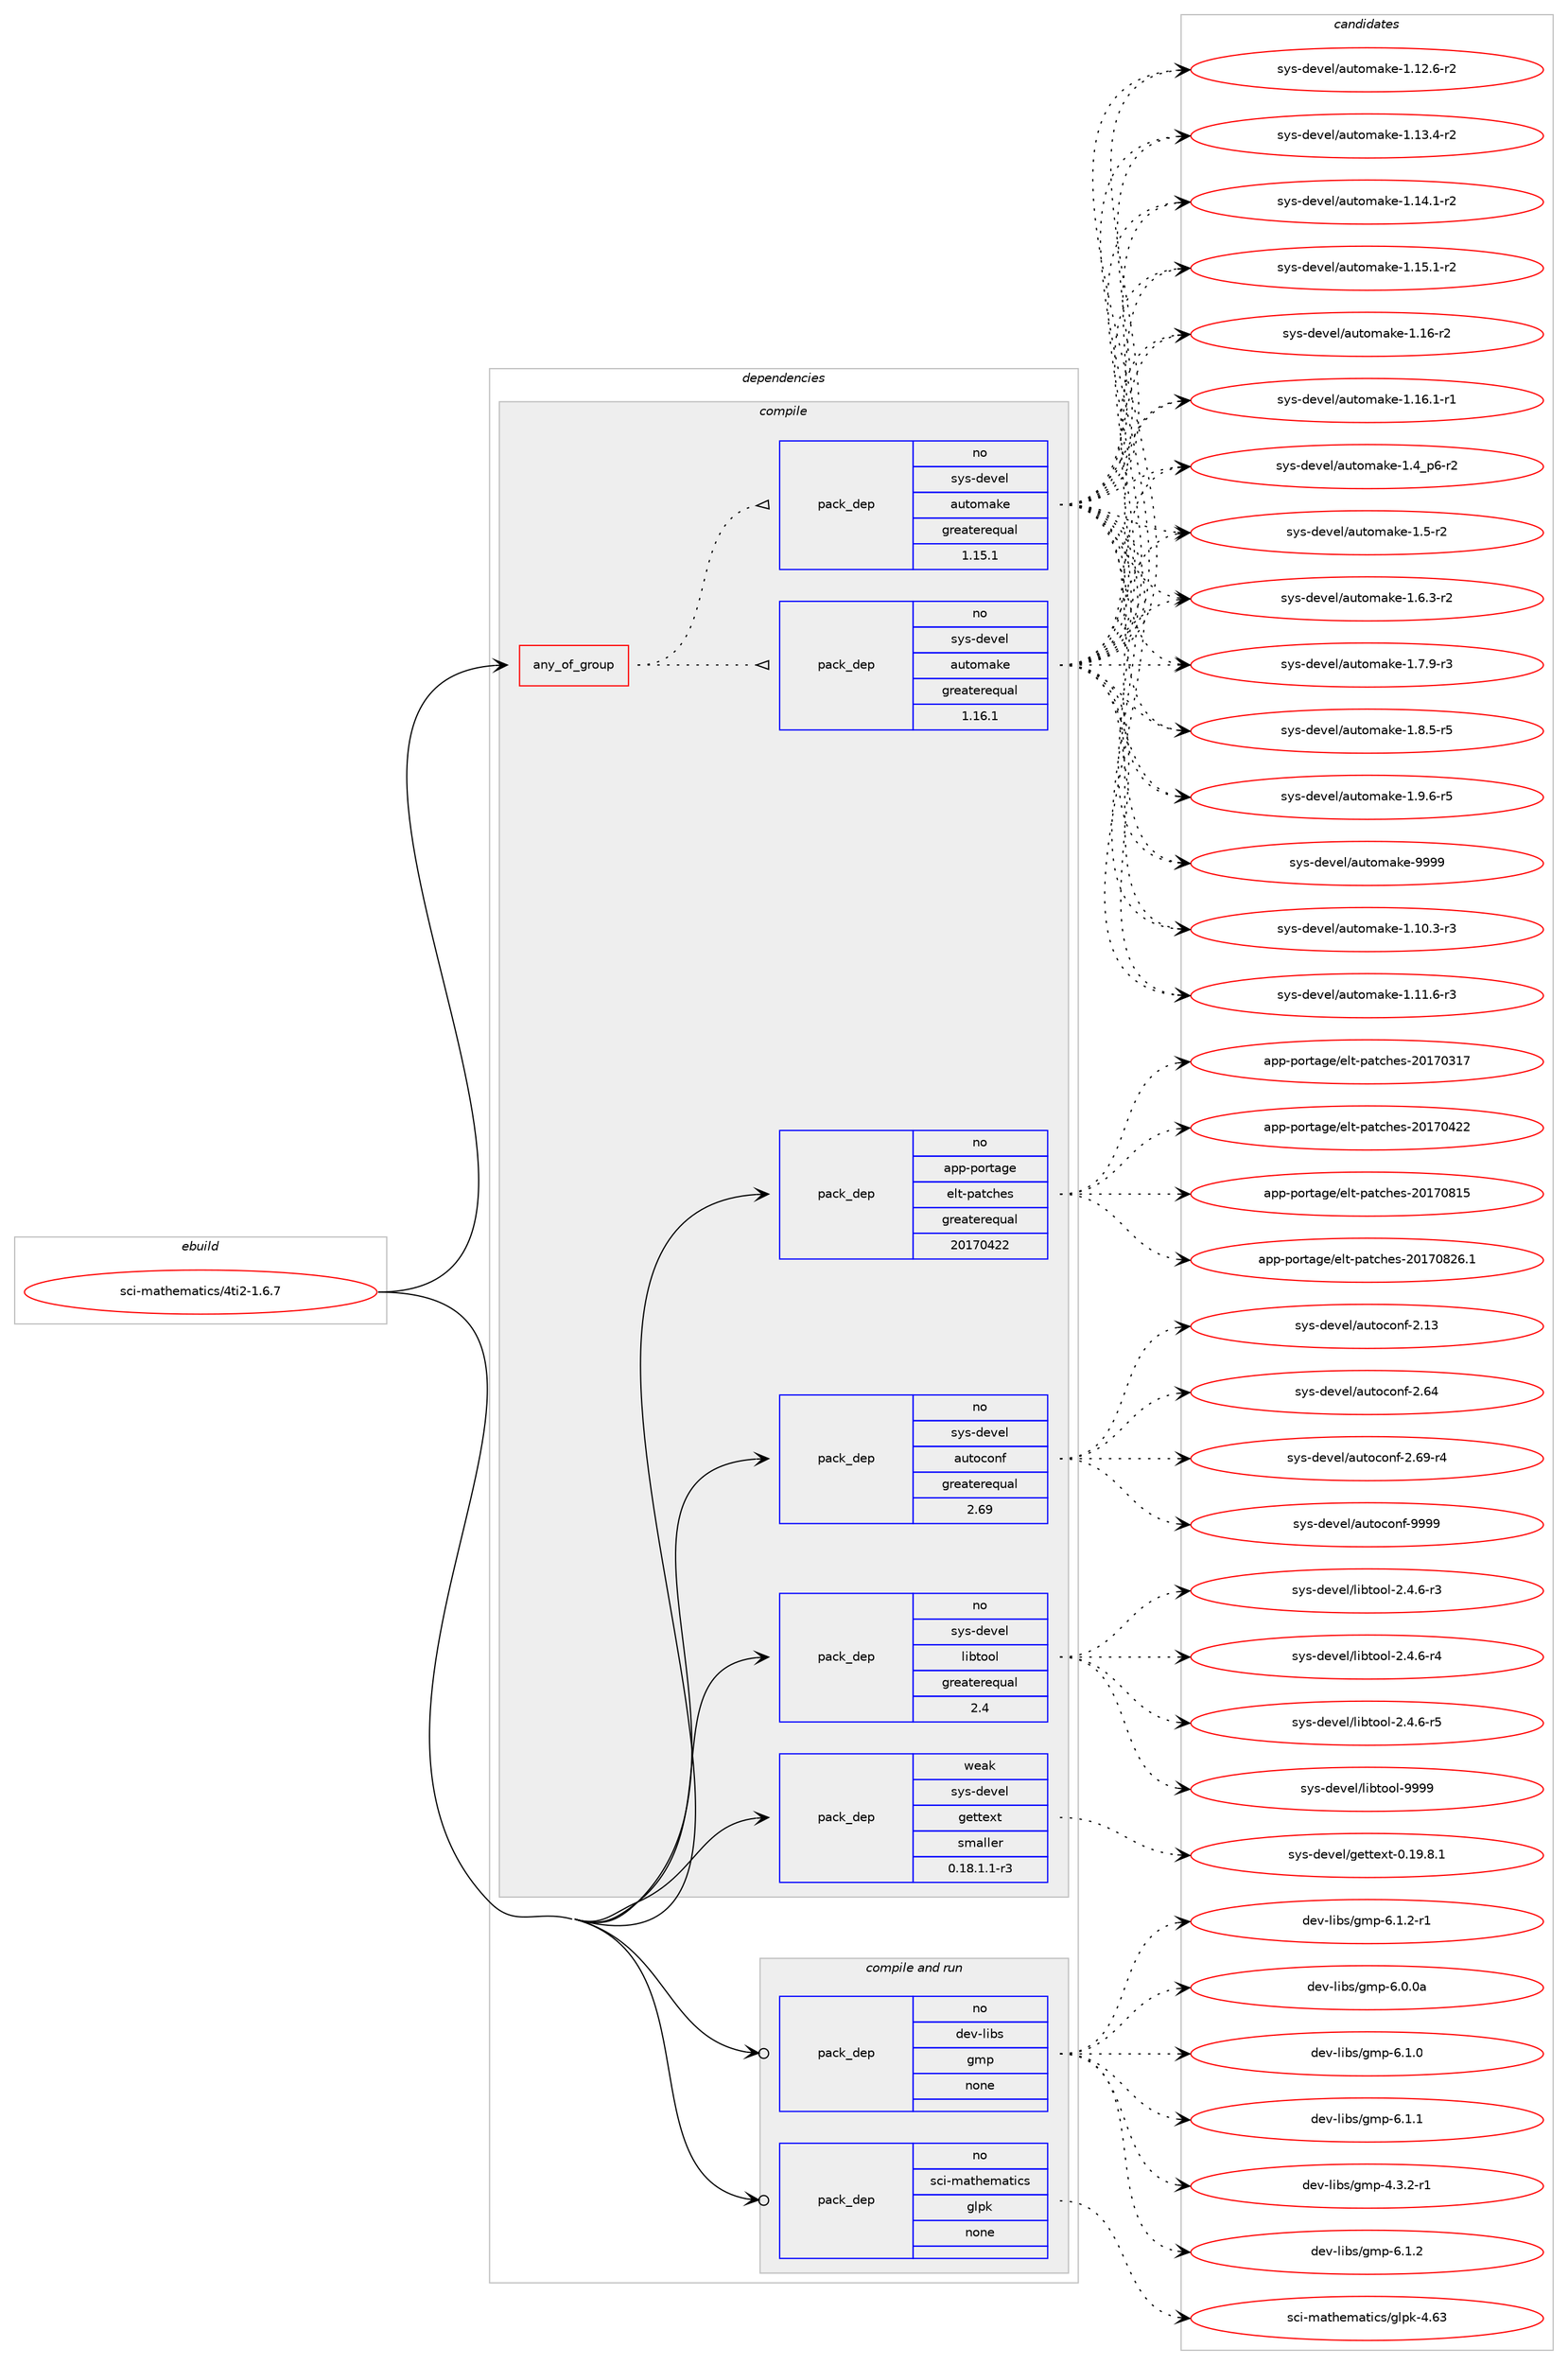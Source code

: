 digraph prolog {

# *************
# Graph options
# *************

newrank=true;
concentrate=true;
compound=true;
graph [rankdir=LR,fontname=Helvetica,fontsize=10,ranksep=1.5];#, ranksep=2.5, nodesep=0.2];
edge  [arrowhead=vee];
node  [fontname=Helvetica,fontsize=10];

# **********
# The ebuild
# **********

subgraph cluster_leftcol {
color=gray;
rank=same;
label=<<i>ebuild</i>>;
id [label="sci-mathematics/4ti2-1.6.7", color=red, width=4, href="../sci-mathematics/4ti2-1.6.7.svg"];
}

# ****************
# The dependencies
# ****************

subgraph cluster_midcol {
color=gray;
label=<<i>dependencies</i>>;
subgraph cluster_compile {
fillcolor="#eeeeee";
style=filled;
label=<<i>compile</i>>;
subgraph any43 {
dependency2969 [label=<<TABLE BORDER="0" CELLBORDER="1" CELLSPACING="0" CELLPADDING="4"><TR><TD CELLPADDING="10">any_of_group</TD></TR></TABLE>>, shape=none, color=red];subgraph pack2077 {
dependency2970 [label=<<TABLE BORDER="0" CELLBORDER="1" CELLSPACING="0" CELLPADDING="4" WIDTH="220"><TR><TD ROWSPAN="6" CELLPADDING="30">pack_dep</TD></TR><TR><TD WIDTH="110">no</TD></TR><TR><TD>sys-devel</TD></TR><TR><TD>automake</TD></TR><TR><TD>greaterequal</TD></TR><TR><TD>1.16.1</TD></TR></TABLE>>, shape=none, color=blue];
}
dependency2969:e -> dependency2970:w [weight=20,style="dotted",arrowhead="oinv"];
subgraph pack2078 {
dependency2971 [label=<<TABLE BORDER="0" CELLBORDER="1" CELLSPACING="0" CELLPADDING="4" WIDTH="220"><TR><TD ROWSPAN="6" CELLPADDING="30">pack_dep</TD></TR><TR><TD WIDTH="110">no</TD></TR><TR><TD>sys-devel</TD></TR><TR><TD>automake</TD></TR><TR><TD>greaterequal</TD></TR><TR><TD>1.15.1</TD></TR></TABLE>>, shape=none, color=blue];
}
dependency2969:e -> dependency2971:w [weight=20,style="dotted",arrowhead="oinv"];
}
id:e -> dependency2969:w [weight=20,style="solid",arrowhead="vee"];
subgraph pack2079 {
dependency2972 [label=<<TABLE BORDER="0" CELLBORDER="1" CELLSPACING="0" CELLPADDING="4" WIDTH="220"><TR><TD ROWSPAN="6" CELLPADDING="30">pack_dep</TD></TR><TR><TD WIDTH="110">no</TD></TR><TR><TD>app-portage</TD></TR><TR><TD>elt-patches</TD></TR><TR><TD>greaterequal</TD></TR><TR><TD>20170422</TD></TR></TABLE>>, shape=none, color=blue];
}
id:e -> dependency2972:w [weight=20,style="solid",arrowhead="vee"];
subgraph pack2080 {
dependency2973 [label=<<TABLE BORDER="0" CELLBORDER="1" CELLSPACING="0" CELLPADDING="4" WIDTH="220"><TR><TD ROWSPAN="6" CELLPADDING="30">pack_dep</TD></TR><TR><TD WIDTH="110">no</TD></TR><TR><TD>sys-devel</TD></TR><TR><TD>autoconf</TD></TR><TR><TD>greaterequal</TD></TR><TR><TD>2.69</TD></TR></TABLE>>, shape=none, color=blue];
}
id:e -> dependency2973:w [weight=20,style="solid",arrowhead="vee"];
subgraph pack2081 {
dependency2974 [label=<<TABLE BORDER="0" CELLBORDER="1" CELLSPACING="0" CELLPADDING="4" WIDTH="220"><TR><TD ROWSPAN="6" CELLPADDING="30">pack_dep</TD></TR><TR><TD WIDTH="110">no</TD></TR><TR><TD>sys-devel</TD></TR><TR><TD>libtool</TD></TR><TR><TD>greaterequal</TD></TR><TR><TD>2.4</TD></TR></TABLE>>, shape=none, color=blue];
}
id:e -> dependency2974:w [weight=20,style="solid",arrowhead="vee"];
subgraph pack2082 {
dependency2975 [label=<<TABLE BORDER="0" CELLBORDER="1" CELLSPACING="0" CELLPADDING="4" WIDTH="220"><TR><TD ROWSPAN="6" CELLPADDING="30">pack_dep</TD></TR><TR><TD WIDTH="110">weak</TD></TR><TR><TD>sys-devel</TD></TR><TR><TD>gettext</TD></TR><TR><TD>smaller</TD></TR><TR><TD>0.18.1.1-r3</TD></TR></TABLE>>, shape=none, color=blue];
}
id:e -> dependency2975:w [weight=20,style="solid",arrowhead="vee"];
}
subgraph cluster_compileandrun {
fillcolor="#eeeeee";
style=filled;
label=<<i>compile and run</i>>;
subgraph pack2083 {
dependency2976 [label=<<TABLE BORDER="0" CELLBORDER="1" CELLSPACING="0" CELLPADDING="4" WIDTH="220"><TR><TD ROWSPAN="6" CELLPADDING="30">pack_dep</TD></TR><TR><TD WIDTH="110">no</TD></TR><TR><TD>dev-libs</TD></TR><TR><TD>gmp</TD></TR><TR><TD>none</TD></TR><TR><TD></TD></TR></TABLE>>, shape=none, color=blue];
}
id:e -> dependency2976:w [weight=20,style="solid",arrowhead="odotvee"];
subgraph pack2084 {
dependency2977 [label=<<TABLE BORDER="0" CELLBORDER="1" CELLSPACING="0" CELLPADDING="4" WIDTH="220"><TR><TD ROWSPAN="6" CELLPADDING="30">pack_dep</TD></TR><TR><TD WIDTH="110">no</TD></TR><TR><TD>sci-mathematics</TD></TR><TR><TD>glpk</TD></TR><TR><TD>none</TD></TR><TR><TD></TD></TR></TABLE>>, shape=none, color=blue];
}
id:e -> dependency2977:w [weight=20,style="solid",arrowhead="odotvee"];
}
subgraph cluster_run {
fillcolor="#eeeeee";
style=filled;
label=<<i>run</i>>;
}
}

# **************
# The candidates
# **************

subgraph cluster_choices {
rank=same;
color=gray;
label=<<i>candidates</i>>;

subgraph choice2077 {
color=black;
nodesep=1;
choice11512111545100101118101108479711711611110997107101454946494846514511451 [label="sys-devel/automake-1.10.3-r3", color=red, width=4,href="../sys-devel/automake-1.10.3-r3.svg"];
choice11512111545100101118101108479711711611110997107101454946494946544511451 [label="sys-devel/automake-1.11.6-r3", color=red, width=4,href="../sys-devel/automake-1.11.6-r3.svg"];
choice11512111545100101118101108479711711611110997107101454946495046544511450 [label="sys-devel/automake-1.12.6-r2", color=red, width=4,href="../sys-devel/automake-1.12.6-r2.svg"];
choice11512111545100101118101108479711711611110997107101454946495146524511450 [label="sys-devel/automake-1.13.4-r2", color=red, width=4,href="../sys-devel/automake-1.13.4-r2.svg"];
choice11512111545100101118101108479711711611110997107101454946495246494511450 [label="sys-devel/automake-1.14.1-r2", color=red, width=4,href="../sys-devel/automake-1.14.1-r2.svg"];
choice11512111545100101118101108479711711611110997107101454946495346494511450 [label="sys-devel/automake-1.15.1-r2", color=red, width=4,href="../sys-devel/automake-1.15.1-r2.svg"];
choice1151211154510010111810110847971171161111099710710145494649544511450 [label="sys-devel/automake-1.16-r2", color=red, width=4,href="../sys-devel/automake-1.16-r2.svg"];
choice11512111545100101118101108479711711611110997107101454946495446494511449 [label="sys-devel/automake-1.16.1-r1", color=red, width=4,href="../sys-devel/automake-1.16.1-r1.svg"];
choice115121115451001011181011084797117116111109971071014549465295112544511450 [label="sys-devel/automake-1.4_p6-r2", color=red, width=4,href="../sys-devel/automake-1.4_p6-r2.svg"];
choice11512111545100101118101108479711711611110997107101454946534511450 [label="sys-devel/automake-1.5-r2", color=red, width=4,href="../sys-devel/automake-1.5-r2.svg"];
choice115121115451001011181011084797117116111109971071014549465446514511450 [label="sys-devel/automake-1.6.3-r2", color=red, width=4,href="../sys-devel/automake-1.6.3-r2.svg"];
choice115121115451001011181011084797117116111109971071014549465546574511451 [label="sys-devel/automake-1.7.9-r3", color=red, width=4,href="../sys-devel/automake-1.7.9-r3.svg"];
choice115121115451001011181011084797117116111109971071014549465646534511453 [label="sys-devel/automake-1.8.5-r5", color=red, width=4,href="../sys-devel/automake-1.8.5-r5.svg"];
choice115121115451001011181011084797117116111109971071014549465746544511453 [label="sys-devel/automake-1.9.6-r5", color=red, width=4,href="../sys-devel/automake-1.9.6-r5.svg"];
choice115121115451001011181011084797117116111109971071014557575757 [label="sys-devel/automake-9999", color=red, width=4,href="../sys-devel/automake-9999.svg"];
dependency2970:e -> choice11512111545100101118101108479711711611110997107101454946494846514511451:w [style=dotted,weight="100"];
dependency2970:e -> choice11512111545100101118101108479711711611110997107101454946494946544511451:w [style=dotted,weight="100"];
dependency2970:e -> choice11512111545100101118101108479711711611110997107101454946495046544511450:w [style=dotted,weight="100"];
dependency2970:e -> choice11512111545100101118101108479711711611110997107101454946495146524511450:w [style=dotted,weight="100"];
dependency2970:e -> choice11512111545100101118101108479711711611110997107101454946495246494511450:w [style=dotted,weight="100"];
dependency2970:e -> choice11512111545100101118101108479711711611110997107101454946495346494511450:w [style=dotted,weight="100"];
dependency2970:e -> choice1151211154510010111810110847971171161111099710710145494649544511450:w [style=dotted,weight="100"];
dependency2970:e -> choice11512111545100101118101108479711711611110997107101454946495446494511449:w [style=dotted,weight="100"];
dependency2970:e -> choice115121115451001011181011084797117116111109971071014549465295112544511450:w [style=dotted,weight="100"];
dependency2970:e -> choice11512111545100101118101108479711711611110997107101454946534511450:w [style=dotted,weight="100"];
dependency2970:e -> choice115121115451001011181011084797117116111109971071014549465446514511450:w [style=dotted,weight="100"];
dependency2970:e -> choice115121115451001011181011084797117116111109971071014549465546574511451:w [style=dotted,weight="100"];
dependency2970:e -> choice115121115451001011181011084797117116111109971071014549465646534511453:w [style=dotted,weight="100"];
dependency2970:e -> choice115121115451001011181011084797117116111109971071014549465746544511453:w [style=dotted,weight="100"];
dependency2970:e -> choice115121115451001011181011084797117116111109971071014557575757:w [style=dotted,weight="100"];
}
subgraph choice2078 {
color=black;
nodesep=1;
choice11512111545100101118101108479711711611110997107101454946494846514511451 [label="sys-devel/automake-1.10.3-r3", color=red, width=4,href="../sys-devel/automake-1.10.3-r3.svg"];
choice11512111545100101118101108479711711611110997107101454946494946544511451 [label="sys-devel/automake-1.11.6-r3", color=red, width=4,href="../sys-devel/automake-1.11.6-r3.svg"];
choice11512111545100101118101108479711711611110997107101454946495046544511450 [label="sys-devel/automake-1.12.6-r2", color=red, width=4,href="../sys-devel/automake-1.12.6-r2.svg"];
choice11512111545100101118101108479711711611110997107101454946495146524511450 [label="sys-devel/automake-1.13.4-r2", color=red, width=4,href="../sys-devel/automake-1.13.4-r2.svg"];
choice11512111545100101118101108479711711611110997107101454946495246494511450 [label="sys-devel/automake-1.14.1-r2", color=red, width=4,href="../sys-devel/automake-1.14.1-r2.svg"];
choice11512111545100101118101108479711711611110997107101454946495346494511450 [label="sys-devel/automake-1.15.1-r2", color=red, width=4,href="../sys-devel/automake-1.15.1-r2.svg"];
choice1151211154510010111810110847971171161111099710710145494649544511450 [label="sys-devel/automake-1.16-r2", color=red, width=4,href="../sys-devel/automake-1.16-r2.svg"];
choice11512111545100101118101108479711711611110997107101454946495446494511449 [label="sys-devel/automake-1.16.1-r1", color=red, width=4,href="../sys-devel/automake-1.16.1-r1.svg"];
choice115121115451001011181011084797117116111109971071014549465295112544511450 [label="sys-devel/automake-1.4_p6-r2", color=red, width=4,href="../sys-devel/automake-1.4_p6-r2.svg"];
choice11512111545100101118101108479711711611110997107101454946534511450 [label="sys-devel/automake-1.5-r2", color=red, width=4,href="../sys-devel/automake-1.5-r2.svg"];
choice115121115451001011181011084797117116111109971071014549465446514511450 [label="sys-devel/automake-1.6.3-r2", color=red, width=4,href="../sys-devel/automake-1.6.3-r2.svg"];
choice115121115451001011181011084797117116111109971071014549465546574511451 [label="sys-devel/automake-1.7.9-r3", color=red, width=4,href="../sys-devel/automake-1.7.9-r3.svg"];
choice115121115451001011181011084797117116111109971071014549465646534511453 [label="sys-devel/automake-1.8.5-r5", color=red, width=4,href="../sys-devel/automake-1.8.5-r5.svg"];
choice115121115451001011181011084797117116111109971071014549465746544511453 [label="sys-devel/automake-1.9.6-r5", color=red, width=4,href="../sys-devel/automake-1.9.6-r5.svg"];
choice115121115451001011181011084797117116111109971071014557575757 [label="sys-devel/automake-9999", color=red, width=4,href="../sys-devel/automake-9999.svg"];
dependency2971:e -> choice11512111545100101118101108479711711611110997107101454946494846514511451:w [style=dotted,weight="100"];
dependency2971:e -> choice11512111545100101118101108479711711611110997107101454946494946544511451:w [style=dotted,weight="100"];
dependency2971:e -> choice11512111545100101118101108479711711611110997107101454946495046544511450:w [style=dotted,weight="100"];
dependency2971:e -> choice11512111545100101118101108479711711611110997107101454946495146524511450:w [style=dotted,weight="100"];
dependency2971:e -> choice11512111545100101118101108479711711611110997107101454946495246494511450:w [style=dotted,weight="100"];
dependency2971:e -> choice11512111545100101118101108479711711611110997107101454946495346494511450:w [style=dotted,weight="100"];
dependency2971:e -> choice1151211154510010111810110847971171161111099710710145494649544511450:w [style=dotted,weight="100"];
dependency2971:e -> choice11512111545100101118101108479711711611110997107101454946495446494511449:w [style=dotted,weight="100"];
dependency2971:e -> choice115121115451001011181011084797117116111109971071014549465295112544511450:w [style=dotted,weight="100"];
dependency2971:e -> choice11512111545100101118101108479711711611110997107101454946534511450:w [style=dotted,weight="100"];
dependency2971:e -> choice115121115451001011181011084797117116111109971071014549465446514511450:w [style=dotted,weight="100"];
dependency2971:e -> choice115121115451001011181011084797117116111109971071014549465546574511451:w [style=dotted,weight="100"];
dependency2971:e -> choice115121115451001011181011084797117116111109971071014549465646534511453:w [style=dotted,weight="100"];
dependency2971:e -> choice115121115451001011181011084797117116111109971071014549465746544511453:w [style=dotted,weight="100"];
dependency2971:e -> choice115121115451001011181011084797117116111109971071014557575757:w [style=dotted,weight="100"];
}
subgraph choice2079 {
color=black;
nodesep=1;
choice97112112451121111141169710310147101108116451129711699104101115455048495548514955 [label="app-portage/elt-patches-20170317", color=red, width=4,href="../app-portage/elt-patches-20170317.svg"];
choice97112112451121111141169710310147101108116451129711699104101115455048495548525050 [label="app-portage/elt-patches-20170422", color=red, width=4,href="../app-portage/elt-patches-20170422.svg"];
choice97112112451121111141169710310147101108116451129711699104101115455048495548564953 [label="app-portage/elt-patches-20170815", color=red, width=4,href="../app-portage/elt-patches-20170815.svg"];
choice971121124511211111411697103101471011081164511297116991041011154550484955485650544649 [label="app-portage/elt-patches-20170826.1", color=red, width=4,href="../app-portage/elt-patches-20170826.1.svg"];
dependency2972:e -> choice97112112451121111141169710310147101108116451129711699104101115455048495548514955:w [style=dotted,weight="100"];
dependency2972:e -> choice97112112451121111141169710310147101108116451129711699104101115455048495548525050:w [style=dotted,weight="100"];
dependency2972:e -> choice97112112451121111141169710310147101108116451129711699104101115455048495548564953:w [style=dotted,weight="100"];
dependency2972:e -> choice971121124511211111411697103101471011081164511297116991041011154550484955485650544649:w [style=dotted,weight="100"];
}
subgraph choice2080 {
color=black;
nodesep=1;
choice115121115451001011181011084797117116111991111101024550464951 [label="sys-devel/autoconf-2.13", color=red, width=4,href="../sys-devel/autoconf-2.13.svg"];
choice115121115451001011181011084797117116111991111101024550465452 [label="sys-devel/autoconf-2.64", color=red, width=4,href="../sys-devel/autoconf-2.64.svg"];
choice1151211154510010111810110847971171161119911111010245504654574511452 [label="sys-devel/autoconf-2.69-r4", color=red, width=4,href="../sys-devel/autoconf-2.69-r4.svg"];
choice115121115451001011181011084797117116111991111101024557575757 [label="sys-devel/autoconf-9999", color=red, width=4,href="../sys-devel/autoconf-9999.svg"];
dependency2973:e -> choice115121115451001011181011084797117116111991111101024550464951:w [style=dotted,weight="100"];
dependency2973:e -> choice115121115451001011181011084797117116111991111101024550465452:w [style=dotted,weight="100"];
dependency2973:e -> choice1151211154510010111810110847971171161119911111010245504654574511452:w [style=dotted,weight="100"];
dependency2973:e -> choice115121115451001011181011084797117116111991111101024557575757:w [style=dotted,weight="100"];
}
subgraph choice2081 {
color=black;
nodesep=1;
choice1151211154510010111810110847108105981161111111084550465246544511451 [label="sys-devel/libtool-2.4.6-r3", color=red, width=4,href="../sys-devel/libtool-2.4.6-r3.svg"];
choice1151211154510010111810110847108105981161111111084550465246544511452 [label="sys-devel/libtool-2.4.6-r4", color=red, width=4,href="../sys-devel/libtool-2.4.6-r4.svg"];
choice1151211154510010111810110847108105981161111111084550465246544511453 [label="sys-devel/libtool-2.4.6-r5", color=red, width=4,href="../sys-devel/libtool-2.4.6-r5.svg"];
choice1151211154510010111810110847108105981161111111084557575757 [label="sys-devel/libtool-9999", color=red, width=4,href="../sys-devel/libtool-9999.svg"];
dependency2974:e -> choice1151211154510010111810110847108105981161111111084550465246544511451:w [style=dotted,weight="100"];
dependency2974:e -> choice1151211154510010111810110847108105981161111111084550465246544511452:w [style=dotted,weight="100"];
dependency2974:e -> choice1151211154510010111810110847108105981161111111084550465246544511453:w [style=dotted,weight="100"];
dependency2974:e -> choice1151211154510010111810110847108105981161111111084557575757:w [style=dotted,weight="100"];
}
subgraph choice2082 {
color=black;
nodesep=1;
choice1151211154510010111810110847103101116116101120116454846495746564649 [label="sys-devel/gettext-0.19.8.1", color=red, width=4,href="../sys-devel/gettext-0.19.8.1.svg"];
dependency2975:e -> choice1151211154510010111810110847103101116116101120116454846495746564649:w [style=dotted,weight="100"];
}
subgraph choice2083 {
color=black;
nodesep=1;
choice10010111845108105981154710310911245544648464897 [label="dev-libs/gmp-6.0.0a", color=red, width=4,href="../dev-libs/gmp-6.0.0a.svg"];
choice100101118451081059811547103109112455446494648 [label="dev-libs/gmp-6.1.0", color=red, width=4,href="../dev-libs/gmp-6.1.0.svg"];
choice100101118451081059811547103109112455446494649 [label="dev-libs/gmp-6.1.1", color=red, width=4,href="../dev-libs/gmp-6.1.1.svg"];
choice1001011184510810598115471031091124552465146504511449 [label="dev-libs/gmp-4.3.2-r1", color=red, width=4,href="../dev-libs/gmp-4.3.2-r1.svg"];
choice100101118451081059811547103109112455446494650 [label="dev-libs/gmp-6.1.2", color=red, width=4,href="../dev-libs/gmp-6.1.2.svg"];
choice1001011184510810598115471031091124554464946504511449 [label="dev-libs/gmp-6.1.2-r1", color=red, width=4,href="../dev-libs/gmp-6.1.2-r1.svg"];
dependency2976:e -> choice10010111845108105981154710310911245544648464897:w [style=dotted,weight="100"];
dependency2976:e -> choice100101118451081059811547103109112455446494648:w [style=dotted,weight="100"];
dependency2976:e -> choice100101118451081059811547103109112455446494649:w [style=dotted,weight="100"];
dependency2976:e -> choice1001011184510810598115471031091124552465146504511449:w [style=dotted,weight="100"];
dependency2976:e -> choice100101118451081059811547103109112455446494650:w [style=dotted,weight="100"];
dependency2976:e -> choice1001011184510810598115471031091124554464946504511449:w [style=dotted,weight="100"];
}
subgraph choice2084 {
color=black;
nodesep=1;
choice1159910545109971161041011099711610599115471031081121074552465451 [label="sci-mathematics/glpk-4.63", color=red, width=4,href="../sci-mathematics/glpk-4.63.svg"];
dependency2977:e -> choice1159910545109971161041011099711610599115471031081121074552465451:w [style=dotted,weight="100"];
}
}

}
